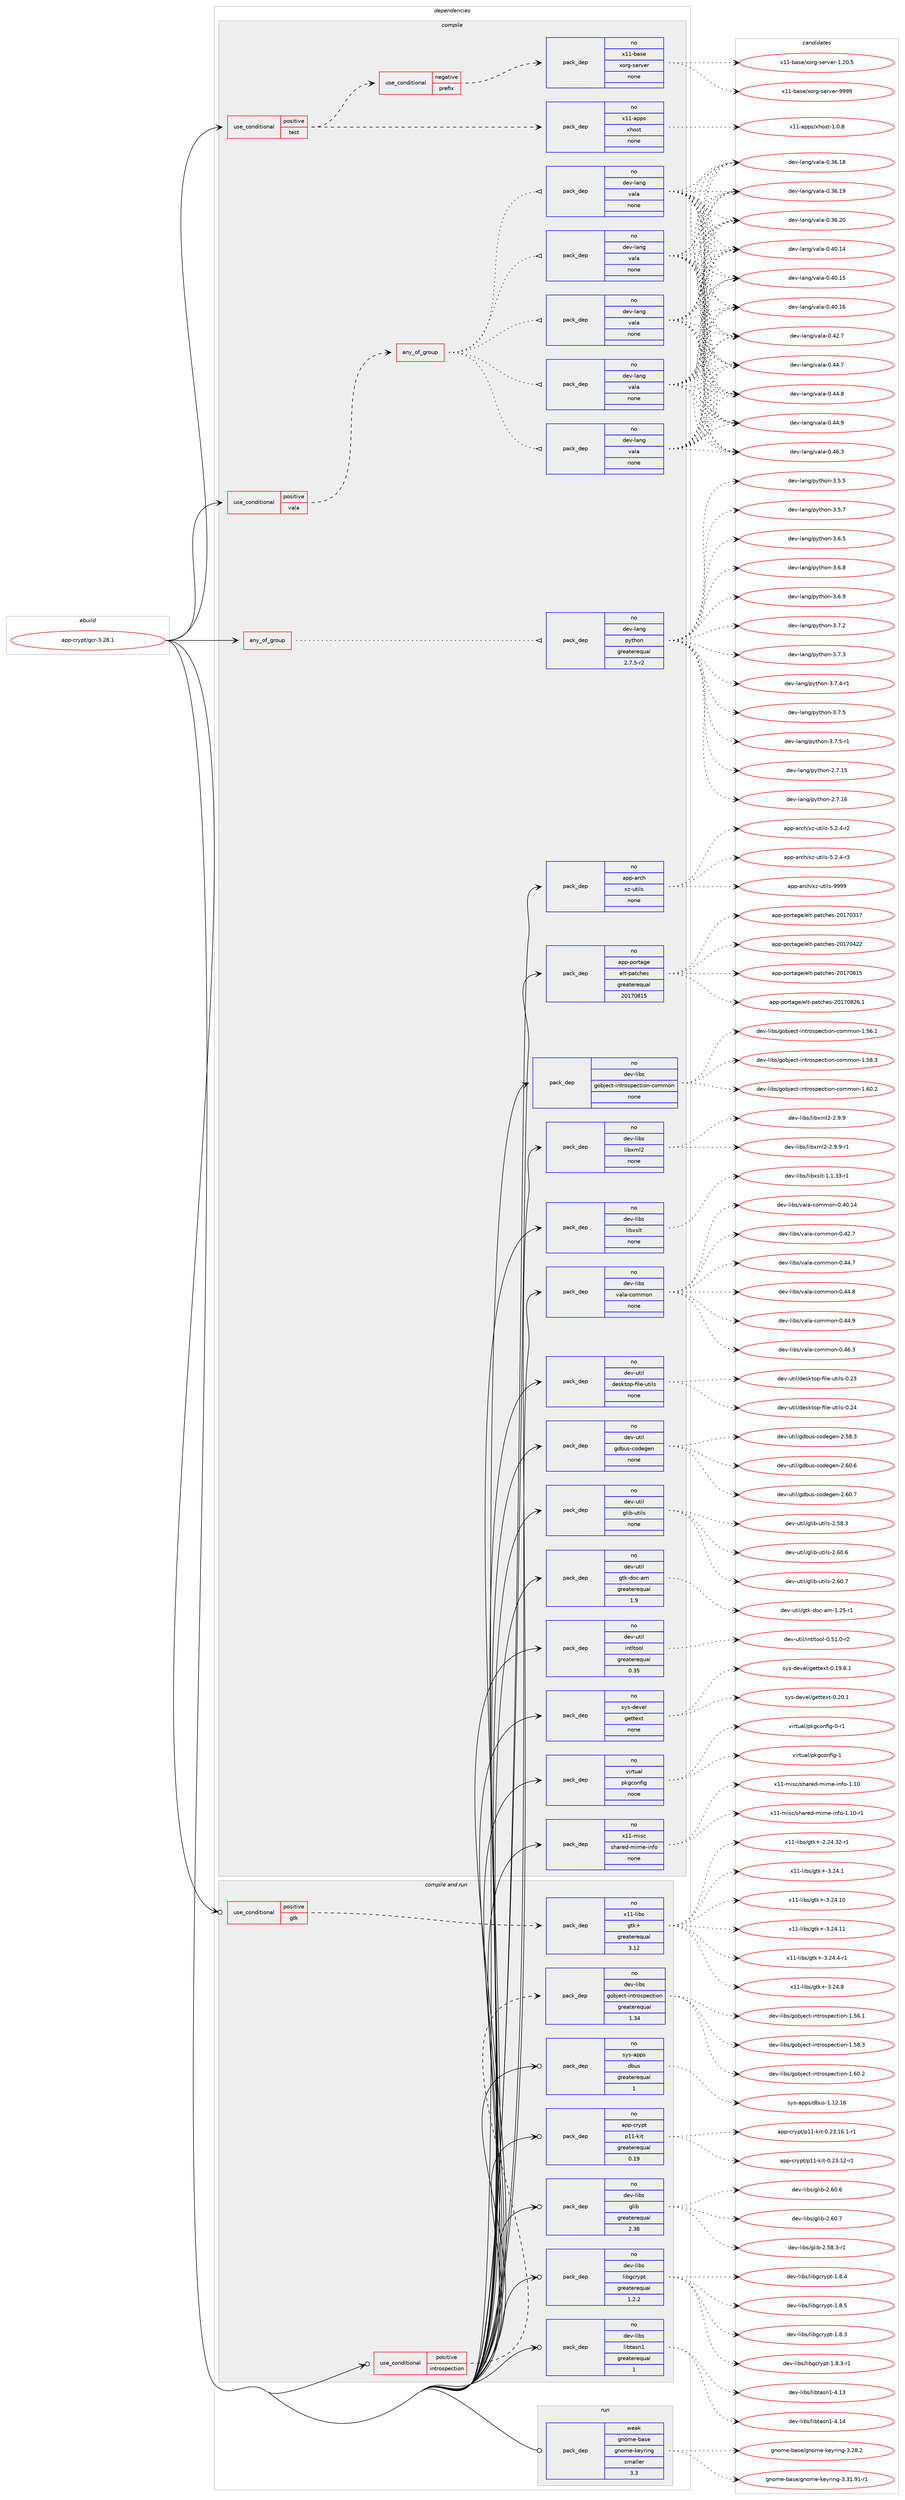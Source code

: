 digraph prolog {

# *************
# Graph options
# *************

newrank=true;
concentrate=true;
compound=true;
graph [rankdir=LR,fontname=Helvetica,fontsize=10,ranksep=1.5];#, ranksep=2.5, nodesep=0.2];
edge  [arrowhead=vee];
node  [fontname=Helvetica,fontsize=10];

# **********
# The ebuild
# **********

subgraph cluster_leftcol {
color=gray;
rank=same;
label=<<i>ebuild</i>>;
id [label="app-crypt/gcr-3.28.1", color=red, width=4, href="../app-crypt/gcr-3.28.1.svg"];
}

# ****************
# The dependencies
# ****************

subgraph cluster_midcol {
color=gray;
label=<<i>dependencies</i>>;
subgraph cluster_compile {
fillcolor="#eeeeee";
style=filled;
label=<<i>compile</i>>;
subgraph any8359 {
dependency476853 [label=<<TABLE BORDER="0" CELLBORDER="1" CELLSPACING="0" CELLPADDING="4"><TR><TD CELLPADDING="10">any_of_group</TD></TR></TABLE>>, shape=none, color=red];subgraph pack354454 {
dependency476854 [label=<<TABLE BORDER="0" CELLBORDER="1" CELLSPACING="0" CELLPADDING="4" WIDTH="220"><TR><TD ROWSPAN="6" CELLPADDING="30">pack_dep</TD></TR><TR><TD WIDTH="110">no</TD></TR><TR><TD>dev-lang</TD></TR><TR><TD>python</TD></TR><TR><TD>greaterequal</TD></TR><TR><TD>2.7.5-r2</TD></TR></TABLE>>, shape=none, color=blue];
}
dependency476853:e -> dependency476854:w [weight=20,style="dotted",arrowhead="oinv"];
}
id:e -> dependency476853:w [weight=20,style="solid",arrowhead="vee"];
subgraph cond113739 {
dependency476855 [label=<<TABLE BORDER="0" CELLBORDER="1" CELLSPACING="0" CELLPADDING="4"><TR><TD ROWSPAN="3" CELLPADDING="10">use_conditional</TD></TR><TR><TD>positive</TD></TR><TR><TD>test</TD></TR></TABLE>>, shape=none, color=red];
subgraph cond113740 {
dependency476856 [label=<<TABLE BORDER="0" CELLBORDER="1" CELLSPACING="0" CELLPADDING="4"><TR><TD ROWSPAN="3" CELLPADDING="10">use_conditional</TD></TR><TR><TD>negative</TD></TR><TR><TD>prefix</TD></TR></TABLE>>, shape=none, color=red];
subgraph pack354455 {
dependency476857 [label=<<TABLE BORDER="0" CELLBORDER="1" CELLSPACING="0" CELLPADDING="4" WIDTH="220"><TR><TD ROWSPAN="6" CELLPADDING="30">pack_dep</TD></TR><TR><TD WIDTH="110">no</TD></TR><TR><TD>x11-base</TD></TR><TR><TD>xorg-server</TD></TR><TR><TD>none</TD></TR><TR><TD></TD></TR></TABLE>>, shape=none, color=blue];
}
dependency476856:e -> dependency476857:w [weight=20,style="dashed",arrowhead="vee"];
}
dependency476855:e -> dependency476856:w [weight=20,style="dashed",arrowhead="vee"];
subgraph pack354456 {
dependency476858 [label=<<TABLE BORDER="0" CELLBORDER="1" CELLSPACING="0" CELLPADDING="4" WIDTH="220"><TR><TD ROWSPAN="6" CELLPADDING="30">pack_dep</TD></TR><TR><TD WIDTH="110">no</TD></TR><TR><TD>x11-apps</TD></TR><TR><TD>xhost</TD></TR><TR><TD>none</TD></TR><TR><TD></TD></TR></TABLE>>, shape=none, color=blue];
}
dependency476855:e -> dependency476858:w [weight=20,style="dashed",arrowhead="vee"];
}
id:e -> dependency476855:w [weight=20,style="solid",arrowhead="vee"];
subgraph cond113741 {
dependency476859 [label=<<TABLE BORDER="0" CELLBORDER="1" CELLSPACING="0" CELLPADDING="4"><TR><TD ROWSPAN="3" CELLPADDING="10">use_conditional</TD></TR><TR><TD>positive</TD></TR><TR><TD>vala</TD></TR></TABLE>>, shape=none, color=red];
subgraph any8360 {
dependency476860 [label=<<TABLE BORDER="0" CELLBORDER="1" CELLSPACING="0" CELLPADDING="4"><TR><TD CELLPADDING="10">any_of_group</TD></TR></TABLE>>, shape=none, color=red];subgraph pack354457 {
dependency476861 [label=<<TABLE BORDER="0" CELLBORDER="1" CELLSPACING="0" CELLPADDING="4" WIDTH="220"><TR><TD ROWSPAN="6" CELLPADDING="30">pack_dep</TD></TR><TR><TD WIDTH="110">no</TD></TR><TR><TD>dev-lang</TD></TR><TR><TD>vala</TD></TR><TR><TD>none</TD></TR><TR><TD></TD></TR></TABLE>>, shape=none, color=blue];
}
dependency476860:e -> dependency476861:w [weight=20,style="dotted",arrowhead="oinv"];
subgraph pack354458 {
dependency476862 [label=<<TABLE BORDER="0" CELLBORDER="1" CELLSPACING="0" CELLPADDING="4" WIDTH="220"><TR><TD ROWSPAN="6" CELLPADDING="30">pack_dep</TD></TR><TR><TD WIDTH="110">no</TD></TR><TR><TD>dev-lang</TD></TR><TR><TD>vala</TD></TR><TR><TD>none</TD></TR><TR><TD></TD></TR></TABLE>>, shape=none, color=blue];
}
dependency476860:e -> dependency476862:w [weight=20,style="dotted",arrowhead="oinv"];
subgraph pack354459 {
dependency476863 [label=<<TABLE BORDER="0" CELLBORDER="1" CELLSPACING="0" CELLPADDING="4" WIDTH="220"><TR><TD ROWSPAN="6" CELLPADDING="30">pack_dep</TD></TR><TR><TD WIDTH="110">no</TD></TR><TR><TD>dev-lang</TD></TR><TR><TD>vala</TD></TR><TR><TD>none</TD></TR><TR><TD></TD></TR></TABLE>>, shape=none, color=blue];
}
dependency476860:e -> dependency476863:w [weight=20,style="dotted",arrowhead="oinv"];
subgraph pack354460 {
dependency476864 [label=<<TABLE BORDER="0" CELLBORDER="1" CELLSPACING="0" CELLPADDING="4" WIDTH="220"><TR><TD ROWSPAN="6" CELLPADDING="30">pack_dep</TD></TR><TR><TD WIDTH="110">no</TD></TR><TR><TD>dev-lang</TD></TR><TR><TD>vala</TD></TR><TR><TD>none</TD></TR><TR><TD></TD></TR></TABLE>>, shape=none, color=blue];
}
dependency476860:e -> dependency476864:w [weight=20,style="dotted",arrowhead="oinv"];
subgraph pack354461 {
dependency476865 [label=<<TABLE BORDER="0" CELLBORDER="1" CELLSPACING="0" CELLPADDING="4" WIDTH="220"><TR><TD ROWSPAN="6" CELLPADDING="30">pack_dep</TD></TR><TR><TD WIDTH="110">no</TD></TR><TR><TD>dev-lang</TD></TR><TR><TD>vala</TD></TR><TR><TD>none</TD></TR><TR><TD></TD></TR></TABLE>>, shape=none, color=blue];
}
dependency476860:e -> dependency476865:w [weight=20,style="dotted",arrowhead="oinv"];
}
dependency476859:e -> dependency476860:w [weight=20,style="dashed",arrowhead="vee"];
}
id:e -> dependency476859:w [weight=20,style="solid",arrowhead="vee"];
subgraph pack354462 {
dependency476866 [label=<<TABLE BORDER="0" CELLBORDER="1" CELLSPACING="0" CELLPADDING="4" WIDTH="220"><TR><TD ROWSPAN="6" CELLPADDING="30">pack_dep</TD></TR><TR><TD WIDTH="110">no</TD></TR><TR><TD>app-arch</TD></TR><TR><TD>xz-utils</TD></TR><TR><TD>none</TD></TR><TR><TD></TD></TR></TABLE>>, shape=none, color=blue];
}
id:e -> dependency476866:w [weight=20,style="solid",arrowhead="vee"];
subgraph pack354463 {
dependency476867 [label=<<TABLE BORDER="0" CELLBORDER="1" CELLSPACING="0" CELLPADDING="4" WIDTH="220"><TR><TD ROWSPAN="6" CELLPADDING="30">pack_dep</TD></TR><TR><TD WIDTH="110">no</TD></TR><TR><TD>app-portage</TD></TR><TR><TD>elt-patches</TD></TR><TR><TD>greaterequal</TD></TR><TR><TD>20170815</TD></TR></TABLE>>, shape=none, color=blue];
}
id:e -> dependency476867:w [weight=20,style="solid",arrowhead="vee"];
subgraph pack354464 {
dependency476868 [label=<<TABLE BORDER="0" CELLBORDER="1" CELLSPACING="0" CELLPADDING="4" WIDTH="220"><TR><TD ROWSPAN="6" CELLPADDING="30">pack_dep</TD></TR><TR><TD WIDTH="110">no</TD></TR><TR><TD>dev-libs</TD></TR><TR><TD>gobject-introspection-common</TD></TR><TR><TD>none</TD></TR><TR><TD></TD></TR></TABLE>>, shape=none, color=blue];
}
id:e -> dependency476868:w [weight=20,style="solid",arrowhead="vee"];
subgraph pack354465 {
dependency476869 [label=<<TABLE BORDER="0" CELLBORDER="1" CELLSPACING="0" CELLPADDING="4" WIDTH="220"><TR><TD ROWSPAN="6" CELLPADDING="30">pack_dep</TD></TR><TR><TD WIDTH="110">no</TD></TR><TR><TD>dev-libs</TD></TR><TR><TD>libxml2</TD></TR><TR><TD>none</TD></TR><TR><TD></TD></TR></TABLE>>, shape=none, color=blue];
}
id:e -> dependency476869:w [weight=20,style="solid",arrowhead="vee"];
subgraph pack354466 {
dependency476870 [label=<<TABLE BORDER="0" CELLBORDER="1" CELLSPACING="0" CELLPADDING="4" WIDTH="220"><TR><TD ROWSPAN="6" CELLPADDING="30">pack_dep</TD></TR><TR><TD WIDTH="110">no</TD></TR><TR><TD>dev-libs</TD></TR><TR><TD>libxslt</TD></TR><TR><TD>none</TD></TR><TR><TD></TD></TR></TABLE>>, shape=none, color=blue];
}
id:e -> dependency476870:w [weight=20,style="solid",arrowhead="vee"];
subgraph pack354467 {
dependency476871 [label=<<TABLE BORDER="0" CELLBORDER="1" CELLSPACING="0" CELLPADDING="4" WIDTH="220"><TR><TD ROWSPAN="6" CELLPADDING="30">pack_dep</TD></TR><TR><TD WIDTH="110">no</TD></TR><TR><TD>dev-libs</TD></TR><TR><TD>vala-common</TD></TR><TR><TD>none</TD></TR><TR><TD></TD></TR></TABLE>>, shape=none, color=blue];
}
id:e -> dependency476871:w [weight=20,style="solid",arrowhead="vee"];
subgraph pack354468 {
dependency476872 [label=<<TABLE BORDER="0" CELLBORDER="1" CELLSPACING="0" CELLPADDING="4" WIDTH="220"><TR><TD ROWSPAN="6" CELLPADDING="30">pack_dep</TD></TR><TR><TD WIDTH="110">no</TD></TR><TR><TD>dev-util</TD></TR><TR><TD>desktop-file-utils</TD></TR><TR><TD>none</TD></TR><TR><TD></TD></TR></TABLE>>, shape=none, color=blue];
}
id:e -> dependency476872:w [weight=20,style="solid",arrowhead="vee"];
subgraph pack354469 {
dependency476873 [label=<<TABLE BORDER="0" CELLBORDER="1" CELLSPACING="0" CELLPADDING="4" WIDTH="220"><TR><TD ROWSPAN="6" CELLPADDING="30">pack_dep</TD></TR><TR><TD WIDTH="110">no</TD></TR><TR><TD>dev-util</TD></TR><TR><TD>gdbus-codegen</TD></TR><TR><TD>none</TD></TR><TR><TD></TD></TR></TABLE>>, shape=none, color=blue];
}
id:e -> dependency476873:w [weight=20,style="solid",arrowhead="vee"];
subgraph pack354470 {
dependency476874 [label=<<TABLE BORDER="0" CELLBORDER="1" CELLSPACING="0" CELLPADDING="4" WIDTH="220"><TR><TD ROWSPAN="6" CELLPADDING="30">pack_dep</TD></TR><TR><TD WIDTH="110">no</TD></TR><TR><TD>dev-util</TD></TR><TR><TD>glib-utils</TD></TR><TR><TD>none</TD></TR><TR><TD></TD></TR></TABLE>>, shape=none, color=blue];
}
id:e -> dependency476874:w [weight=20,style="solid",arrowhead="vee"];
subgraph pack354471 {
dependency476875 [label=<<TABLE BORDER="0" CELLBORDER="1" CELLSPACING="0" CELLPADDING="4" WIDTH="220"><TR><TD ROWSPAN="6" CELLPADDING="30">pack_dep</TD></TR><TR><TD WIDTH="110">no</TD></TR><TR><TD>dev-util</TD></TR><TR><TD>gtk-doc-am</TD></TR><TR><TD>greaterequal</TD></TR><TR><TD>1.9</TD></TR></TABLE>>, shape=none, color=blue];
}
id:e -> dependency476875:w [weight=20,style="solid",arrowhead="vee"];
subgraph pack354472 {
dependency476876 [label=<<TABLE BORDER="0" CELLBORDER="1" CELLSPACING="0" CELLPADDING="4" WIDTH="220"><TR><TD ROWSPAN="6" CELLPADDING="30">pack_dep</TD></TR><TR><TD WIDTH="110">no</TD></TR><TR><TD>dev-util</TD></TR><TR><TD>intltool</TD></TR><TR><TD>greaterequal</TD></TR><TR><TD>0.35</TD></TR></TABLE>>, shape=none, color=blue];
}
id:e -> dependency476876:w [weight=20,style="solid",arrowhead="vee"];
subgraph pack354473 {
dependency476877 [label=<<TABLE BORDER="0" CELLBORDER="1" CELLSPACING="0" CELLPADDING="4" WIDTH="220"><TR><TD ROWSPAN="6" CELLPADDING="30">pack_dep</TD></TR><TR><TD WIDTH="110">no</TD></TR><TR><TD>sys-devel</TD></TR><TR><TD>gettext</TD></TR><TR><TD>none</TD></TR><TR><TD></TD></TR></TABLE>>, shape=none, color=blue];
}
id:e -> dependency476877:w [weight=20,style="solid",arrowhead="vee"];
subgraph pack354474 {
dependency476878 [label=<<TABLE BORDER="0" CELLBORDER="1" CELLSPACING="0" CELLPADDING="4" WIDTH="220"><TR><TD ROWSPAN="6" CELLPADDING="30">pack_dep</TD></TR><TR><TD WIDTH="110">no</TD></TR><TR><TD>virtual</TD></TR><TR><TD>pkgconfig</TD></TR><TR><TD>none</TD></TR><TR><TD></TD></TR></TABLE>>, shape=none, color=blue];
}
id:e -> dependency476878:w [weight=20,style="solid",arrowhead="vee"];
subgraph pack354475 {
dependency476879 [label=<<TABLE BORDER="0" CELLBORDER="1" CELLSPACING="0" CELLPADDING="4" WIDTH="220"><TR><TD ROWSPAN="6" CELLPADDING="30">pack_dep</TD></TR><TR><TD WIDTH="110">no</TD></TR><TR><TD>x11-misc</TD></TR><TR><TD>shared-mime-info</TD></TR><TR><TD>none</TD></TR><TR><TD></TD></TR></TABLE>>, shape=none, color=blue];
}
id:e -> dependency476879:w [weight=20,style="solid",arrowhead="vee"];
}
subgraph cluster_compileandrun {
fillcolor="#eeeeee";
style=filled;
label=<<i>compile and run</i>>;
subgraph cond113742 {
dependency476880 [label=<<TABLE BORDER="0" CELLBORDER="1" CELLSPACING="0" CELLPADDING="4"><TR><TD ROWSPAN="3" CELLPADDING="10">use_conditional</TD></TR><TR><TD>positive</TD></TR><TR><TD>gtk</TD></TR></TABLE>>, shape=none, color=red];
subgraph pack354476 {
dependency476881 [label=<<TABLE BORDER="0" CELLBORDER="1" CELLSPACING="0" CELLPADDING="4" WIDTH="220"><TR><TD ROWSPAN="6" CELLPADDING="30">pack_dep</TD></TR><TR><TD WIDTH="110">no</TD></TR><TR><TD>x11-libs</TD></TR><TR><TD>gtk+</TD></TR><TR><TD>greaterequal</TD></TR><TR><TD>3.12</TD></TR></TABLE>>, shape=none, color=blue];
}
dependency476880:e -> dependency476881:w [weight=20,style="dashed",arrowhead="vee"];
}
id:e -> dependency476880:w [weight=20,style="solid",arrowhead="odotvee"];
subgraph cond113743 {
dependency476882 [label=<<TABLE BORDER="0" CELLBORDER="1" CELLSPACING="0" CELLPADDING="4"><TR><TD ROWSPAN="3" CELLPADDING="10">use_conditional</TD></TR><TR><TD>positive</TD></TR><TR><TD>introspection</TD></TR></TABLE>>, shape=none, color=red];
subgraph pack354477 {
dependency476883 [label=<<TABLE BORDER="0" CELLBORDER="1" CELLSPACING="0" CELLPADDING="4" WIDTH="220"><TR><TD ROWSPAN="6" CELLPADDING="30">pack_dep</TD></TR><TR><TD WIDTH="110">no</TD></TR><TR><TD>dev-libs</TD></TR><TR><TD>gobject-introspection</TD></TR><TR><TD>greaterequal</TD></TR><TR><TD>1.34</TD></TR></TABLE>>, shape=none, color=blue];
}
dependency476882:e -> dependency476883:w [weight=20,style="dashed",arrowhead="vee"];
}
id:e -> dependency476882:w [weight=20,style="solid",arrowhead="odotvee"];
subgraph pack354478 {
dependency476884 [label=<<TABLE BORDER="0" CELLBORDER="1" CELLSPACING="0" CELLPADDING="4" WIDTH="220"><TR><TD ROWSPAN="6" CELLPADDING="30">pack_dep</TD></TR><TR><TD WIDTH="110">no</TD></TR><TR><TD>app-crypt</TD></TR><TR><TD>p11-kit</TD></TR><TR><TD>greaterequal</TD></TR><TR><TD>0.19</TD></TR></TABLE>>, shape=none, color=blue];
}
id:e -> dependency476884:w [weight=20,style="solid",arrowhead="odotvee"];
subgraph pack354479 {
dependency476885 [label=<<TABLE BORDER="0" CELLBORDER="1" CELLSPACING="0" CELLPADDING="4" WIDTH="220"><TR><TD ROWSPAN="6" CELLPADDING="30">pack_dep</TD></TR><TR><TD WIDTH="110">no</TD></TR><TR><TD>dev-libs</TD></TR><TR><TD>glib</TD></TR><TR><TD>greaterequal</TD></TR><TR><TD>2.38</TD></TR></TABLE>>, shape=none, color=blue];
}
id:e -> dependency476885:w [weight=20,style="solid",arrowhead="odotvee"];
subgraph pack354480 {
dependency476886 [label=<<TABLE BORDER="0" CELLBORDER="1" CELLSPACING="0" CELLPADDING="4" WIDTH="220"><TR><TD ROWSPAN="6" CELLPADDING="30">pack_dep</TD></TR><TR><TD WIDTH="110">no</TD></TR><TR><TD>dev-libs</TD></TR><TR><TD>libgcrypt</TD></TR><TR><TD>greaterequal</TD></TR><TR><TD>1.2.2</TD></TR></TABLE>>, shape=none, color=blue];
}
id:e -> dependency476886:w [weight=20,style="solid",arrowhead="odotvee"];
subgraph pack354481 {
dependency476887 [label=<<TABLE BORDER="0" CELLBORDER="1" CELLSPACING="0" CELLPADDING="4" WIDTH="220"><TR><TD ROWSPAN="6" CELLPADDING="30">pack_dep</TD></TR><TR><TD WIDTH="110">no</TD></TR><TR><TD>dev-libs</TD></TR><TR><TD>libtasn1</TD></TR><TR><TD>greaterequal</TD></TR><TR><TD>1</TD></TR></TABLE>>, shape=none, color=blue];
}
id:e -> dependency476887:w [weight=20,style="solid",arrowhead="odotvee"];
subgraph pack354482 {
dependency476888 [label=<<TABLE BORDER="0" CELLBORDER="1" CELLSPACING="0" CELLPADDING="4" WIDTH="220"><TR><TD ROWSPAN="6" CELLPADDING="30">pack_dep</TD></TR><TR><TD WIDTH="110">no</TD></TR><TR><TD>sys-apps</TD></TR><TR><TD>dbus</TD></TR><TR><TD>greaterequal</TD></TR><TR><TD>1</TD></TR></TABLE>>, shape=none, color=blue];
}
id:e -> dependency476888:w [weight=20,style="solid",arrowhead="odotvee"];
}
subgraph cluster_run {
fillcolor="#eeeeee";
style=filled;
label=<<i>run</i>>;
subgraph pack354483 {
dependency476889 [label=<<TABLE BORDER="0" CELLBORDER="1" CELLSPACING="0" CELLPADDING="4" WIDTH="220"><TR><TD ROWSPAN="6" CELLPADDING="30">pack_dep</TD></TR><TR><TD WIDTH="110">weak</TD></TR><TR><TD>gnome-base</TD></TR><TR><TD>gnome-keyring</TD></TR><TR><TD>smaller</TD></TR><TR><TD>3.3</TD></TR></TABLE>>, shape=none, color=blue];
}
id:e -> dependency476889:w [weight=20,style="solid",arrowhead="odot"];
}
}

# **************
# The candidates
# **************

subgraph cluster_choices {
rank=same;
color=gray;
label=<<i>candidates</i>>;

subgraph choice354454 {
color=black;
nodesep=1;
choice10010111845108971101034711212111610411111045504655464953 [label="dev-lang/python-2.7.15", color=red, width=4,href="../dev-lang/python-2.7.15.svg"];
choice10010111845108971101034711212111610411111045504655464954 [label="dev-lang/python-2.7.16", color=red, width=4,href="../dev-lang/python-2.7.16.svg"];
choice100101118451089711010347112121116104111110455146534653 [label="dev-lang/python-3.5.5", color=red, width=4,href="../dev-lang/python-3.5.5.svg"];
choice100101118451089711010347112121116104111110455146534655 [label="dev-lang/python-3.5.7", color=red, width=4,href="../dev-lang/python-3.5.7.svg"];
choice100101118451089711010347112121116104111110455146544653 [label="dev-lang/python-3.6.5", color=red, width=4,href="../dev-lang/python-3.6.5.svg"];
choice100101118451089711010347112121116104111110455146544656 [label="dev-lang/python-3.6.8", color=red, width=4,href="../dev-lang/python-3.6.8.svg"];
choice100101118451089711010347112121116104111110455146544657 [label="dev-lang/python-3.6.9", color=red, width=4,href="../dev-lang/python-3.6.9.svg"];
choice100101118451089711010347112121116104111110455146554650 [label="dev-lang/python-3.7.2", color=red, width=4,href="../dev-lang/python-3.7.2.svg"];
choice100101118451089711010347112121116104111110455146554651 [label="dev-lang/python-3.7.3", color=red, width=4,href="../dev-lang/python-3.7.3.svg"];
choice1001011184510897110103471121211161041111104551465546524511449 [label="dev-lang/python-3.7.4-r1", color=red, width=4,href="../dev-lang/python-3.7.4-r1.svg"];
choice100101118451089711010347112121116104111110455146554653 [label="dev-lang/python-3.7.5", color=red, width=4,href="../dev-lang/python-3.7.5.svg"];
choice1001011184510897110103471121211161041111104551465546534511449 [label="dev-lang/python-3.7.5-r1", color=red, width=4,href="../dev-lang/python-3.7.5-r1.svg"];
dependency476854:e -> choice10010111845108971101034711212111610411111045504655464953:w [style=dotted,weight="100"];
dependency476854:e -> choice10010111845108971101034711212111610411111045504655464954:w [style=dotted,weight="100"];
dependency476854:e -> choice100101118451089711010347112121116104111110455146534653:w [style=dotted,weight="100"];
dependency476854:e -> choice100101118451089711010347112121116104111110455146534655:w [style=dotted,weight="100"];
dependency476854:e -> choice100101118451089711010347112121116104111110455146544653:w [style=dotted,weight="100"];
dependency476854:e -> choice100101118451089711010347112121116104111110455146544656:w [style=dotted,weight="100"];
dependency476854:e -> choice100101118451089711010347112121116104111110455146544657:w [style=dotted,weight="100"];
dependency476854:e -> choice100101118451089711010347112121116104111110455146554650:w [style=dotted,weight="100"];
dependency476854:e -> choice100101118451089711010347112121116104111110455146554651:w [style=dotted,weight="100"];
dependency476854:e -> choice1001011184510897110103471121211161041111104551465546524511449:w [style=dotted,weight="100"];
dependency476854:e -> choice100101118451089711010347112121116104111110455146554653:w [style=dotted,weight="100"];
dependency476854:e -> choice1001011184510897110103471121211161041111104551465546534511449:w [style=dotted,weight="100"];
}
subgraph choice354455 {
color=black;
nodesep=1;
choice1204949459897115101471201111141034511510111411810111445494650484653 [label="x11-base/xorg-server-1.20.5", color=red, width=4,href="../x11-base/xorg-server-1.20.5.svg"];
choice120494945989711510147120111114103451151011141181011144557575757 [label="x11-base/xorg-server-9999", color=red, width=4,href="../x11-base/xorg-server-9999.svg"];
dependency476857:e -> choice1204949459897115101471201111141034511510111411810111445494650484653:w [style=dotted,weight="100"];
dependency476857:e -> choice120494945989711510147120111114103451151011141181011144557575757:w [style=dotted,weight="100"];
}
subgraph choice354456 {
color=black;
nodesep=1;
choice1204949459711211211547120104111115116454946484656 [label="x11-apps/xhost-1.0.8", color=red, width=4,href="../x11-apps/xhost-1.0.8.svg"];
dependency476858:e -> choice1204949459711211211547120104111115116454946484656:w [style=dotted,weight="100"];
}
subgraph choice354457 {
color=black;
nodesep=1;
choice10010111845108971101034711897108974548465154464956 [label="dev-lang/vala-0.36.18", color=red, width=4,href="../dev-lang/vala-0.36.18.svg"];
choice10010111845108971101034711897108974548465154464957 [label="dev-lang/vala-0.36.19", color=red, width=4,href="../dev-lang/vala-0.36.19.svg"];
choice10010111845108971101034711897108974548465154465048 [label="dev-lang/vala-0.36.20", color=red, width=4,href="../dev-lang/vala-0.36.20.svg"];
choice10010111845108971101034711897108974548465248464952 [label="dev-lang/vala-0.40.14", color=red, width=4,href="../dev-lang/vala-0.40.14.svg"];
choice10010111845108971101034711897108974548465248464953 [label="dev-lang/vala-0.40.15", color=red, width=4,href="../dev-lang/vala-0.40.15.svg"];
choice10010111845108971101034711897108974548465248464954 [label="dev-lang/vala-0.40.16", color=red, width=4,href="../dev-lang/vala-0.40.16.svg"];
choice100101118451089711010347118971089745484652504655 [label="dev-lang/vala-0.42.7", color=red, width=4,href="../dev-lang/vala-0.42.7.svg"];
choice100101118451089711010347118971089745484652524655 [label="dev-lang/vala-0.44.7", color=red, width=4,href="../dev-lang/vala-0.44.7.svg"];
choice100101118451089711010347118971089745484652524656 [label="dev-lang/vala-0.44.8", color=red, width=4,href="../dev-lang/vala-0.44.8.svg"];
choice100101118451089711010347118971089745484652524657 [label="dev-lang/vala-0.44.9", color=red, width=4,href="../dev-lang/vala-0.44.9.svg"];
choice100101118451089711010347118971089745484652544651 [label="dev-lang/vala-0.46.3", color=red, width=4,href="../dev-lang/vala-0.46.3.svg"];
dependency476861:e -> choice10010111845108971101034711897108974548465154464956:w [style=dotted,weight="100"];
dependency476861:e -> choice10010111845108971101034711897108974548465154464957:w [style=dotted,weight="100"];
dependency476861:e -> choice10010111845108971101034711897108974548465154465048:w [style=dotted,weight="100"];
dependency476861:e -> choice10010111845108971101034711897108974548465248464952:w [style=dotted,weight="100"];
dependency476861:e -> choice10010111845108971101034711897108974548465248464953:w [style=dotted,weight="100"];
dependency476861:e -> choice10010111845108971101034711897108974548465248464954:w [style=dotted,weight="100"];
dependency476861:e -> choice100101118451089711010347118971089745484652504655:w [style=dotted,weight="100"];
dependency476861:e -> choice100101118451089711010347118971089745484652524655:w [style=dotted,weight="100"];
dependency476861:e -> choice100101118451089711010347118971089745484652524656:w [style=dotted,weight="100"];
dependency476861:e -> choice100101118451089711010347118971089745484652524657:w [style=dotted,weight="100"];
dependency476861:e -> choice100101118451089711010347118971089745484652544651:w [style=dotted,weight="100"];
}
subgraph choice354458 {
color=black;
nodesep=1;
choice10010111845108971101034711897108974548465154464956 [label="dev-lang/vala-0.36.18", color=red, width=4,href="../dev-lang/vala-0.36.18.svg"];
choice10010111845108971101034711897108974548465154464957 [label="dev-lang/vala-0.36.19", color=red, width=4,href="../dev-lang/vala-0.36.19.svg"];
choice10010111845108971101034711897108974548465154465048 [label="dev-lang/vala-0.36.20", color=red, width=4,href="../dev-lang/vala-0.36.20.svg"];
choice10010111845108971101034711897108974548465248464952 [label="dev-lang/vala-0.40.14", color=red, width=4,href="../dev-lang/vala-0.40.14.svg"];
choice10010111845108971101034711897108974548465248464953 [label="dev-lang/vala-0.40.15", color=red, width=4,href="../dev-lang/vala-0.40.15.svg"];
choice10010111845108971101034711897108974548465248464954 [label="dev-lang/vala-0.40.16", color=red, width=4,href="../dev-lang/vala-0.40.16.svg"];
choice100101118451089711010347118971089745484652504655 [label="dev-lang/vala-0.42.7", color=red, width=4,href="../dev-lang/vala-0.42.7.svg"];
choice100101118451089711010347118971089745484652524655 [label="dev-lang/vala-0.44.7", color=red, width=4,href="../dev-lang/vala-0.44.7.svg"];
choice100101118451089711010347118971089745484652524656 [label="dev-lang/vala-0.44.8", color=red, width=4,href="../dev-lang/vala-0.44.8.svg"];
choice100101118451089711010347118971089745484652524657 [label="dev-lang/vala-0.44.9", color=red, width=4,href="../dev-lang/vala-0.44.9.svg"];
choice100101118451089711010347118971089745484652544651 [label="dev-lang/vala-0.46.3", color=red, width=4,href="../dev-lang/vala-0.46.3.svg"];
dependency476862:e -> choice10010111845108971101034711897108974548465154464956:w [style=dotted,weight="100"];
dependency476862:e -> choice10010111845108971101034711897108974548465154464957:w [style=dotted,weight="100"];
dependency476862:e -> choice10010111845108971101034711897108974548465154465048:w [style=dotted,weight="100"];
dependency476862:e -> choice10010111845108971101034711897108974548465248464952:w [style=dotted,weight="100"];
dependency476862:e -> choice10010111845108971101034711897108974548465248464953:w [style=dotted,weight="100"];
dependency476862:e -> choice10010111845108971101034711897108974548465248464954:w [style=dotted,weight="100"];
dependency476862:e -> choice100101118451089711010347118971089745484652504655:w [style=dotted,weight="100"];
dependency476862:e -> choice100101118451089711010347118971089745484652524655:w [style=dotted,weight="100"];
dependency476862:e -> choice100101118451089711010347118971089745484652524656:w [style=dotted,weight="100"];
dependency476862:e -> choice100101118451089711010347118971089745484652524657:w [style=dotted,weight="100"];
dependency476862:e -> choice100101118451089711010347118971089745484652544651:w [style=dotted,weight="100"];
}
subgraph choice354459 {
color=black;
nodesep=1;
choice10010111845108971101034711897108974548465154464956 [label="dev-lang/vala-0.36.18", color=red, width=4,href="../dev-lang/vala-0.36.18.svg"];
choice10010111845108971101034711897108974548465154464957 [label="dev-lang/vala-0.36.19", color=red, width=4,href="../dev-lang/vala-0.36.19.svg"];
choice10010111845108971101034711897108974548465154465048 [label="dev-lang/vala-0.36.20", color=red, width=4,href="../dev-lang/vala-0.36.20.svg"];
choice10010111845108971101034711897108974548465248464952 [label="dev-lang/vala-0.40.14", color=red, width=4,href="../dev-lang/vala-0.40.14.svg"];
choice10010111845108971101034711897108974548465248464953 [label="dev-lang/vala-0.40.15", color=red, width=4,href="../dev-lang/vala-0.40.15.svg"];
choice10010111845108971101034711897108974548465248464954 [label="dev-lang/vala-0.40.16", color=red, width=4,href="../dev-lang/vala-0.40.16.svg"];
choice100101118451089711010347118971089745484652504655 [label="dev-lang/vala-0.42.7", color=red, width=4,href="../dev-lang/vala-0.42.7.svg"];
choice100101118451089711010347118971089745484652524655 [label="dev-lang/vala-0.44.7", color=red, width=4,href="../dev-lang/vala-0.44.7.svg"];
choice100101118451089711010347118971089745484652524656 [label="dev-lang/vala-0.44.8", color=red, width=4,href="../dev-lang/vala-0.44.8.svg"];
choice100101118451089711010347118971089745484652524657 [label="dev-lang/vala-0.44.9", color=red, width=4,href="../dev-lang/vala-0.44.9.svg"];
choice100101118451089711010347118971089745484652544651 [label="dev-lang/vala-0.46.3", color=red, width=4,href="../dev-lang/vala-0.46.3.svg"];
dependency476863:e -> choice10010111845108971101034711897108974548465154464956:w [style=dotted,weight="100"];
dependency476863:e -> choice10010111845108971101034711897108974548465154464957:w [style=dotted,weight="100"];
dependency476863:e -> choice10010111845108971101034711897108974548465154465048:w [style=dotted,weight="100"];
dependency476863:e -> choice10010111845108971101034711897108974548465248464952:w [style=dotted,weight="100"];
dependency476863:e -> choice10010111845108971101034711897108974548465248464953:w [style=dotted,weight="100"];
dependency476863:e -> choice10010111845108971101034711897108974548465248464954:w [style=dotted,weight="100"];
dependency476863:e -> choice100101118451089711010347118971089745484652504655:w [style=dotted,weight="100"];
dependency476863:e -> choice100101118451089711010347118971089745484652524655:w [style=dotted,weight="100"];
dependency476863:e -> choice100101118451089711010347118971089745484652524656:w [style=dotted,weight="100"];
dependency476863:e -> choice100101118451089711010347118971089745484652524657:w [style=dotted,weight="100"];
dependency476863:e -> choice100101118451089711010347118971089745484652544651:w [style=dotted,weight="100"];
}
subgraph choice354460 {
color=black;
nodesep=1;
choice10010111845108971101034711897108974548465154464956 [label="dev-lang/vala-0.36.18", color=red, width=4,href="../dev-lang/vala-0.36.18.svg"];
choice10010111845108971101034711897108974548465154464957 [label="dev-lang/vala-0.36.19", color=red, width=4,href="../dev-lang/vala-0.36.19.svg"];
choice10010111845108971101034711897108974548465154465048 [label="dev-lang/vala-0.36.20", color=red, width=4,href="../dev-lang/vala-0.36.20.svg"];
choice10010111845108971101034711897108974548465248464952 [label="dev-lang/vala-0.40.14", color=red, width=4,href="../dev-lang/vala-0.40.14.svg"];
choice10010111845108971101034711897108974548465248464953 [label="dev-lang/vala-0.40.15", color=red, width=4,href="../dev-lang/vala-0.40.15.svg"];
choice10010111845108971101034711897108974548465248464954 [label="dev-lang/vala-0.40.16", color=red, width=4,href="../dev-lang/vala-0.40.16.svg"];
choice100101118451089711010347118971089745484652504655 [label="dev-lang/vala-0.42.7", color=red, width=4,href="../dev-lang/vala-0.42.7.svg"];
choice100101118451089711010347118971089745484652524655 [label="dev-lang/vala-0.44.7", color=red, width=4,href="../dev-lang/vala-0.44.7.svg"];
choice100101118451089711010347118971089745484652524656 [label="dev-lang/vala-0.44.8", color=red, width=4,href="../dev-lang/vala-0.44.8.svg"];
choice100101118451089711010347118971089745484652524657 [label="dev-lang/vala-0.44.9", color=red, width=4,href="../dev-lang/vala-0.44.9.svg"];
choice100101118451089711010347118971089745484652544651 [label="dev-lang/vala-0.46.3", color=red, width=4,href="../dev-lang/vala-0.46.3.svg"];
dependency476864:e -> choice10010111845108971101034711897108974548465154464956:w [style=dotted,weight="100"];
dependency476864:e -> choice10010111845108971101034711897108974548465154464957:w [style=dotted,weight="100"];
dependency476864:e -> choice10010111845108971101034711897108974548465154465048:w [style=dotted,weight="100"];
dependency476864:e -> choice10010111845108971101034711897108974548465248464952:w [style=dotted,weight="100"];
dependency476864:e -> choice10010111845108971101034711897108974548465248464953:w [style=dotted,weight="100"];
dependency476864:e -> choice10010111845108971101034711897108974548465248464954:w [style=dotted,weight="100"];
dependency476864:e -> choice100101118451089711010347118971089745484652504655:w [style=dotted,weight="100"];
dependency476864:e -> choice100101118451089711010347118971089745484652524655:w [style=dotted,weight="100"];
dependency476864:e -> choice100101118451089711010347118971089745484652524656:w [style=dotted,weight="100"];
dependency476864:e -> choice100101118451089711010347118971089745484652524657:w [style=dotted,weight="100"];
dependency476864:e -> choice100101118451089711010347118971089745484652544651:w [style=dotted,weight="100"];
}
subgraph choice354461 {
color=black;
nodesep=1;
choice10010111845108971101034711897108974548465154464956 [label="dev-lang/vala-0.36.18", color=red, width=4,href="../dev-lang/vala-0.36.18.svg"];
choice10010111845108971101034711897108974548465154464957 [label="dev-lang/vala-0.36.19", color=red, width=4,href="../dev-lang/vala-0.36.19.svg"];
choice10010111845108971101034711897108974548465154465048 [label="dev-lang/vala-0.36.20", color=red, width=4,href="../dev-lang/vala-0.36.20.svg"];
choice10010111845108971101034711897108974548465248464952 [label="dev-lang/vala-0.40.14", color=red, width=4,href="../dev-lang/vala-0.40.14.svg"];
choice10010111845108971101034711897108974548465248464953 [label="dev-lang/vala-0.40.15", color=red, width=4,href="../dev-lang/vala-0.40.15.svg"];
choice10010111845108971101034711897108974548465248464954 [label="dev-lang/vala-0.40.16", color=red, width=4,href="../dev-lang/vala-0.40.16.svg"];
choice100101118451089711010347118971089745484652504655 [label="dev-lang/vala-0.42.7", color=red, width=4,href="../dev-lang/vala-0.42.7.svg"];
choice100101118451089711010347118971089745484652524655 [label="dev-lang/vala-0.44.7", color=red, width=4,href="../dev-lang/vala-0.44.7.svg"];
choice100101118451089711010347118971089745484652524656 [label="dev-lang/vala-0.44.8", color=red, width=4,href="../dev-lang/vala-0.44.8.svg"];
choice100101118451089711010347118971089745484652524657 [label="dev-lang/vala-0.44.9", color=red, width=4,href="../dev-lang/vala-0.44.9.svg"];
choice100101118451089711010347118971089745484652544651 [label="dev-lang/vala-0.46.3", color=red, width=4,href="../dev-lang/vala-0.46.3.svg"];
dependency476865:e -> choice10010111845108971101034711897108974548465154464956:w [style=dotted,weight="100"];
dependency476865:e -> choice10010111845108971101034711897108974548465154464957:w [style=dotted,weight="100"];
dependency476865:e -> choice10010111845108971101034711897108974548465154465048:w [style=dotted,weight="100"];
dependency476865:e -> choice10010111845108971101034711897108974548465248464952:w [style=dotted,weight="100"];
dependency476865:e -> choice10010111845108971101034711897108974548465248464953:w [style=dotted,weight="100"];
dependency476865:e -> choice10010111845108971101034711897108974548465248464954:w [style=dotted,weight="100"];
dependency476865:e -> choice100101118451089711010347118971089745484652504655:w [style=dotted,weight="100"];
dependency476865:e -> choice100101118451089711010347118971089745484652524655:w [style=dotted,weight="100"];
dependency476865:e -> choice100101118451089711010347118971089745484652524656:w [style=dotted,weight="100"];
dependency476865:e -> choice100101118451089711010347118971089745484652524657:w [style=dotted,weight="100"];
dependency476865:e -> choice100101118451089711010347118971089745484652544651:w [style=dotted,weight="100"];
}
subgraph choice354462 {
color=black;
nodesep=1;
choice9711211245971149910447120122451171161051081154553465046524511450 [label="app-arch/xz-utils-5.2.4-r2", color=red, width=4,href="../app-arch/xz-utils-5.2.4-r2.svg"];
choice9711211245971149910447120122451171161051081154553465046524511451 [label="app-arch/xz-utils-5.2.4-r3", color=red, width=4,href="../app-arch/xz-utils-5.2.4-r3.svg"];
choice9711211245971149910447120122451171161051081154557575757 [label="app-arch/xz-utils-9999", color=red, width=4,href="../app-arch/xz-utils-9999.svg"];
dependency476866:e -> choice9711211245971149910447120122451171161051081154553465046524511450:w [style=dotted,weight="100"];
dependency476866:e -> choice9711211245971149910447120122451171161051081154553465046524511451:w [style=dotted,weight="100"];
dependency476866:e -> choice9711211245971149910447120122451171161051081154557575757:w [style=dotted,weight="100"];
}
subgraph choice354463 {
color=black;
nodesep=1;
choice97112112451121111141169710310147101108116451129711699104101115455048495548514955 [label="app-portage/elt-patches-20170317", color=red, width=4,href="../app-portage/elt-patches-20170317.svg"];
choice97112112451121111141169710310147101108116451129711699104101115455048495548525050 [label="app-portage/elt-patches-20170422", color=red, width=4,href="../app-portage/elt-patches-20170422.svg"];
choice97112112451121111141169710310147101108116451129711699104101115455048495548564953 [label="app-portage/elt-patches-20170815", color=red, width=4,href="../app-portage/elt-patches-20170815.svg"];
choice971121124511211111411697103101471011081164511297116991041011154550484955485650544649 [label="app-portage/elt-patches-20170826.1", color=red, width=4,href="../app-portage/elt-patches-20170826.1.svg"];
dependency476867:e -> choice97112112451121111141169710310147101108116451129711699104101115455048495548514955:w [style=dotted,weight="100"];
dependency476867:e -> choice97112112451121111141169710310147101108116451129711699104101115455048495548525050:w [style=dotted,weight="100"];
dependency476867:e -> choice97112112451121111141169710310147101108116451129711699104101115455048495548564953:w [style=dotted,weight="100"];
dependency476867:e -> choice971121124511211111411697103101471011081164511297116991041011154550484955485650544649:w [style=dotted,weight="100"];
}
subgraph choice354464 {
color=black;
nodesep=1;
choice10010111845108105981154710311198106101991164510511011611411111511210199116105111110459911110910911111045494653544649 [label="dev-libs/gobject-introspection-common-1.56.1", color=red, width=4,href="../dev-libs/gobject-introspection-common-1.56.1.svg"];
choice10010111845108105981154710311198106101991164510511011611411111511210199116105111110459911110910911111045494653564651 [label="dev-libs/gobject-introspection-common-1.58.3", color=red, width=4,href="../dev-libs/gobject-introspection-common-1.58.3.svg"];
choice10010111845108105981154710311198106101991164510511011611411111511210199116105111110459911110910911111045494654484650 [label="dev-libs/gobject-introspection-common-1.60.2", color=red, width=4,href="../dev-libs/gobject-introspection-common-1.60.2.svg"];
dependency476868:e -> choice10010111845108105981154710311198106101991164510511011611411111511210199116105111110459911110910911111045494653544649:w [style=dotted,weight="100"];
dependency476868:e -> choice10010111845108105981154710311198106101991164510511011611411111511210199116105111110459911110910911111045494653564651:w [style=dotted,weight="100"];
dependency476868:e -> choice10010111845108105981154710311198106101991164510511011611411111511210199116105111110459911110910911111045494654484650:w [style=dotted,weight="100"];
}
subgraph choice354465 {
color=black;
nodesep=1;
choice1001011184510810598115471081059812010910850455046574657 [label="dev-libs/libxml2-2.9.9", color=red, width=4,href="../dev-libs/libxml2-2.9.9.svg"];
choice10010111845108105981154710810598120109108504550465746574511449 [label="dev-libs/libxml2-2.9.9-r1", color=red, width=4,href="../dev-libs/libxml2-2.9.9-r1.svg"];
dependency476869:e -> choice1001011184510810598115471081059812010910850455046574657:w [style=dotted,weight="100"];
dependency476869:e -> choice10010111845108105981154710810598120109108504550465746574511449:w [style=dotted,weight="100"];
}
subgraph choice354466 {
color=black;
nodesep=1;
choice10010111845108105981154710810598120115108116454946494651514511449 [label="dev-libs/libxslt-1.1.33-r1", color=red, width=4,href="../dev-libs/libxslt-1.1.33-r1.svg"];
dependency476870:e -> choice10010111845108105981154710810598120115108116454946494651514511449:w [style=dotted,weight="100"];
}
subgraph choice354467 {
color=black;
nodesep=1;
choice100101118451081059811547118971089745991111091091111104548465248464952 [label="dev-libs/vala-common-0.40.14", color=red, width=4,href="../dev-libs/vala-common-0.40.14.svg"];
choice1001011184510810598115471189710897459911110910911111045484652504655 [label="dev-libs/vala-common-0.42.7", color=red, width=4,href="../dev-libs/vala-common-0.42.7.svg"];
choice1001011184510810598115471189710897459911110910911111045484652524655 [label="dev-libs/vala-common-0.44.7", color=red, width=4,href="../dev-libs/vala-common-0.44.7.svg"];
choice1001011184510810598115471189710897459911110910911111045484652524656 [label="dev-libs/vala-common-0.44.8", color=red, width=4,href="../dev-libs/vala-common-0.44.8.svg"];
choice1001011184510810598115471189710897459911110910911111045484652524657 [label="dev-libs/vala-common-0.44.9", color=red, width=4,href="../dev-libs/vala-common-0.44.9.svg"];
choice1001011184510810598115471189710897459911110910911111045484652544651 [label="dev-libs/vala-common-0.46.3", color=red, width=4,href="../dev-libs/vala-common-0.46.3.svg"];
dependency476871:e -> choice100101118451081059811547118971089745991111091091111104548465248464952:w [style=dotted,weight="100"];
dependency476871:e -> choice1001011184510810598115471189710897459911110910911111045484652504655:w [style=dotted,weight="100"];
dependency476871:e -> choice1001011184510810598115471189710897459911110910911111045484652524655:w [style=dotted,weight="100"];
dependency476871:e -> choice1001011184510810598115471189710897459911110910911111045484652524656:w [style=dotted,weight="100"];
dependency476871:e -> choice1001011184510810598115471189710897459911110910911111045484652524657:w [style=dotted,weight="100"];
dependency476871:e -> choice1001011184510810598115471189710897459911110910911111045484652544651:w [style=dotted,weight="100"];
}
subgraph choice354468 {
color=black;
nodesep=1;
choice100101118451171161051084710010111510711611111245102105108101451171161051081154548465051 [label="dev-util/desktop-file-utils-0.23", color=red, width=4,href="../dev-util/desktop-file-utils-0.23.svg"];
choice100101118451171161051084710010111510711611111245102105108101451171161051081154548465052 [label="dev-util/desktop-file-utils-0.24", color=red, width=4,href="../dev-util/desktop-file-utils-0.24.svg"];
dependency476872:e -> choice100101118451171161051084710010111510711611111245102105108101451171161051081154548465051:w [style=dotted,weight="100"];
dependency476872:e -> choice100101118451171161051084710010111510711611111245102105108101451171161051081154548465052:w [style=dotted,weight="100"];
}
subgraph choice354469 {
color=black;
nodesep=1;
choice100101118451171161051084710310098117115459911110010110310111045504653564651 [label="dev-util/gdbus-codegen-2.58.3", color=red, width=4,href="../dev-util/gdbus-codegen-2.58.3.svg"];
choice100101118451171161051084710310098117115459911110010110310111045504654484654 [label="dev-util/gdbus-codegen-2.60.6", color=red, width=4,href="../dev-util/gdbus-codegen-2.60.6.svg"];
choice100101118451171161051084710310098117115459911110010110310111045504654484655 [label="dev-util/gdbus-codegen-2.60.7", color=red, width=4,href="../dev-util/gdbus-codegen-2.60.7.svg"];
dependency476873:e -> choice100101118451171161051084710310098117115459911110010110310111045504653564651:w [style=dotted,weight="100"];
dependency476873:e -> choice100101118451171161051084710310098117115459911110010110310111045504654484654:w [style=dotted,weight="100"];
dependency476873:e -> choice100101118451171161051084710310098117115459911110010110310111045504654484655:w [style=dotted,weight="100"];
}
subgraph choice354470 {
color=black;
nodesep=1;
choice1001011184511711610510847103108105984511711610510811545504653564651 [label="dev-util/glib-utils-2.58.3", color=red, width=4,href="../dev-util/glib-utils-2.58.3.svg"];
choice1001011184511711610510847103108105984511711610510811545504654484654 [label="dev-util/glib-utils-2.60.6", color=red, width=4,href="../dev-util/glib-utils-2.60.6.svg"];
choice1001011184511711610510847103108105984511711610510811545504654484655 [label="dev-util/glib-utils-2.60.7", color=red, width=4,href="../dev-util/glib-utils-2.60.7.svg"];
dependency476874:e -> choice1001011184511711610510847103108105984511711610510811545504653564651:w [style=dotted,weight="100"];
dependency476874:e -> choice1001011184511711610510847103108105984511711610510811545504654484654:w [style=dotted,weight="100"];
dependency476874:e -> choice1001011184511711610510847103108105984511711610510811545504654484655:w [style=dotted,weight="100"];
}
subgraph choice354471 {
color=black;
nodesep=1;
choice10010111845117116105108471031161074510011199459710945494650534511449 [label="dev-util/gtk-doc-am-1.25-r1", color=red, width=4,href="../dev-util/gtk-doc-am-1.25-r1.svg"];
dependency476875:e -> choice10010111845117116105108471031161074510011199459710945494650534511449:w [style=dotted,weight="100"];
}
subgraph choice354472 {
color=black;
nodesep=1;
choice1001011184511711610510847105110116108116111111108454846534946484511450 [label="dev-util/intltool-0.51.0-r2", color=red, width=4,href="../dev-util/intltool-0.51.0-r2.svg"];
dependency476876:e -> choice1001011184511711610510847105110116108116111111108454846534946484511450:w [style=dotted,weight="100"];
}
subgraph choice354473 {
color=black;
nodesep=1;
choice1151211154510010111810110847103101116116101120116454846495746564649 [label="sys-devel/gettext-0.19.8.1", color=red, width=4,href="../sys-devel/gettext-0.19.8.1.svg"];
choice115121115451001011181011084710310111611610112011645484650484649 [label="sys-devel/gettext-0.20.1", color=red, width=4,href="../sys-devel/gettext-0.20.1.svg"];
dependency476877:e -> choice1151211154510010111810110847103101116116101120116454846495746564649:w [style=dotted,weight="100"];
dependency476877:e -> choice115121115451001011181011084710310111611610112011645484650484649:w [style=dotted,weight="100"];
}
subgraph choice354474 {
color=black;
nodesep=1;
choice11810511411611797108471121071039911111010210510345484511449 [label="virtual/pkgconfig-0-r1", color=red, width=4,href="../virtual/pkgconfig-0-r1.svg"];
choice1181051141161179710847112107103991111101021051034549 [label="virtual/pkgconfig-1", color=red, width=4,href="../virtual/pkgconfig-1.svg"];
dependency476878:e -> choice11810511411611797108471121071039911111010210510345484511449:w [style=dotted,weight="100"];
dependency476878:e -> choice1181051141161179710847112107103991111101021051034549:w [style=dotted,weight="100"];
}
subgraph choice354475 {
color=black;
nodesep=1;
choice12049494510910511599471151049711410110045109105109101451051101021114549464948 [label="x11-misc/shared-mime-info-1.10", color=red, width=4,href="../x11-misc/shared-mime-info-1.10.svg"];
choice120494945109105115994711510497114101100451091051091014510511010211145494649484511449 [label="x11-misc/shared-mime-info-1.10-r1", color=red, width=4,href="../x11-misc/shared-mime-info-1.10-r1.svg"];
dependency476879:e -> choice12049494510910511599471151049711410110045109105109101451051101021114549464948:w [style=dotted,weight="100"];
dependency476879:e -> choice120494945109105115994711510497114101100451091051091014510511010211145494649484511449:w [style=dotted,weight="100"];
}
subgraph choice354476 {
color=black;
nodesep=1;
choice12049494510810598115471031161074345504650524651504511449 [label="x11-libs/gtk+-2.24.32-r1", color=red, width=4,href="../x11-libs/gtk+-2.24.32-r1.svg"];
choice12049494510810598115471031161074345514650524649 [label="x11-libs/gtk+-3.24.1", color=red, width=4,href="../x11-libs/gtk+-3.24.1.svg"];
choice1204949451081059811547103116107434551465052464948 [label="x11-libs/gtk+-3.24.10", color=red, width=4,href="../x11-libs/gtk+-3.24.10.svg"];
choice1204949451081059811547103116107434551465052464949 [label="x11-libs/gtk+-3.24.11", color=red, width=4,href="../x11-libs/gtk+-3.24.11.svg"];
choice120494945108105981154710311610743455146505246524511449 [label="x11-libs/gtk+-3.24.4-r1", color=red, width=4,href="../x11-libs/gtk+-3.24.4-r1.svg"];
choice12049494510810598115471031161074345514650524656 [label="x11-libs/gtk+-3.24.8", color=red, width=4,href="../x11-libs/gtk+-3.24.8.svg"];
dependency476881:e -> choice12049494510810598115471031161074345504650524651504511449:w [style=dotted,weight="100"];
dependency476881:e -> choice12049494510810598115471031161074345514650524649:w [style=dotted,weight="100"];
dependency476881:e -> choice1204949451081059811547103116107434551465052464948:w [style=dotted,weight="100"];
dependency476881:e -> choice1204949451081059811547103116107434551465052464949:w [style=dotted,weight="100"];
dependency476881:e -> choice120494945108105981154710311610743455146505246524511449:w [style=dotted,weight="100"];
dependency476881:e -> choice12049494510810598115471031161074345514650524656:w [style=dotted,weight="100"];
}
subgraph choice354477 {
color=black;
nodesep=1;
choice1001011184510810598115471031119810610199116451051101161141111151121019911610511111045494653544649 [label="dev-libs/gobject-introspection-1.56.1", color=red, width=4,href="../dev-libs/gobject-introspection-1.56.1.svg"];
choice1001011184510810598115471031119810610199116451051101161141111151121019911610511111045494653564651 [label="dev-libs/gobject-introspection-1.58.3", color=red, width=4,href="../dev-libs/gobject-introspection-1.58.3.svg"];
choice1001011184510810598115471031119810610199116451051101161141111151121019911610511111045494654484650 [label="dev-libs/gobject-introspection-1.60.2", color=red, width=4,href="../dev-libs/gobject-introspection-1.60.2.svg"];
dependency476883:e -> choice1001011184510810598115471031119810610199116451051101161141111151121019911610511111045494653544649:w [style=dotted,weight="100"];
dependency476883:e -> choice1001011184510810598115471031119810610199116451051101161141111151121019911610511111045494653564651:w [style=dotted,weight="100"];
dependency476883:e -> choice1001011184510810598115471031119810610199116451051101161141111151121019911610511111045494654484650:w [style=dotted,weight="100"];
}
subgraph choice354478 {
color=black;
nodesep=1;
choice9711211245991141211121164711249494510710511645484650514649504511449 [label="app-crypt/p11-kit-0.23.12-r1", color=red, width=4,href="../app-crypt/p11-kit-0.23.12-r1.svg"];
choice97112112459911412111211647112494945107105116454846505146495446494511449 [label="app-crypt/p11-kit-0.23.16.1-r1", color=red, width=4,href="../app-crypt/p11-kit-0.23.16.1-r1.svg"];
dependency476884:e -> choice9711211245991141211121164711249494510710511645484650514649504511449:w [style=dotted,weight="100"];
dependency476884:e -> choice97112112459911412111211647112494945107105116454846505146495446494511449:w [style=dotted,weight="100"];
}
subgraph choice354479 {
color=black;
nodesep=1;
choice10010111845108105981154710310810598455046535646514511449 [label="dev-libs/glib-2.58.3-r1", color=red, width=4,href="../dev-libs/glib-2.58.3-r1.svg"];
choice1001011184510810598115471031081059845504654484654 [label="dev-libs/glib-2.60.6", color=red, width=4,href="../dev-libs/glib-2.60.6.svg"];
choice1001011184510810598115471031081059845504654484655 [label="dev-libs/glib-2.60.7", color=red, width=4,href="../dev-libs/glib-2.60.7.svg"];
dependency476885:e -> choice10010111845108105981154710310810598455046535646514511449:w [style=dotted,weight="100"];
dependency476885:e -> choice1001011184510810598115471031081059845504654484654:w [style=dotted,weight="100"];
dependency476885:e -> choice1001011184510810598115471031081059845504654484655:w [style=dotted,weight="100"];
}
subgraph choice354480 {
color=black;
nodesep=1;
choice1001011184510810598115471081059810399114121112116454946564651 [label="dev-libs/libgcrypt-1.8.3", color=red, width=4,href="../dev-libs/libgcrypt-1.8.3.svg"];
choice10010111845108105981154710810598103991141211121164549465646514511449 [label="dev-libs/libgcrypt-1.8.3-r1", color=red, width=4,href="../dev-libs/libgcrypt-1.8.3-r1.svg"];
choice1001011184510810598115471081059810399114121112116454946564652 [label="dev-libs/libgcrypt-1.8.4", color=red, width=4,href="../dev-libs/libgcrypt-1.8.4.svg"];
choice1001011184510810598115471081059810399114121112116454946564653 [label="dev-libs/libgcrypt-1.8.5", color=red, width=4,href="../dev-libs/libgcrypt-1.8.5.svg"];
dependency476886:e -> choice1001011184510810598115471081059810399114121112116454946564651:w [style=dotted,weight="100"];
dependency476886:e -> choice10010111845108105981154710810598103991141211121164549465646514511449:w [style=dotted,weight="100"];
dependency476886:e -> choice1001011184510810598115471081059810399114121112116454946564652:w [style=dotted,weight="100"];
dependency476886:e -> choice1001011184510810598115471081059810399114121112116454946564653:w [style=dotted,weight="100"];
}
subgraph choice354481 {
color=black;
nodesep=1;
choice1001011184510810598115471081059811697115110494552464951 [label="dev-libs/libtasn1-4.13", color=red, width=4,href="../dev-libs/libtasn1-4.13.svg"];
choice1001011184510810598115471081059811697115110494552464952 [label="dev-libs/libtasn1-4.14", color=red, width=4,href="../dev-libs/libtasn1-4.14.svg"];
dependency476887:e -> choice1001011184510810598115471081059811697115110494552464951:w [style=dotted,weight="100"];
dependency476887:e -> choice1001011184510810598115471081059811697115110494552464952:w [style=dotted,weight="100"];
}
subgraph choice354482 {
color=black;
nodesep=1;
choice115121115459711211211547100981171154549464950464954 [label="sys-apps/dbus-1.12.16", color=red, width=4,href="../sys-apps/dbus-1.12.16.svg"];
dependency476888:e -> choice115121115459711211211547100981171154549464950464954:w [style=dotted,weight="100"];
}
subgraph choice354483 {
color=black;
nodesep=1;
choice103110111109101459897115101471031101111091014510710112111410511010345514650564650 [label="gnome-base/gnome-keyring-3.28.2", color=red, width=4,href="../gnome-base/gnome-keyring-3.28.2.svg"];
choice103110111109101459897115101471031101111091014510710112111410511010345514651494657494511449 [label="gnome-base/gnome-keyring-3.31.91-r1", color=red, width=4,href="../gnome-base/gnome-keyring-3.31.91-r1.svg"];
dependency476889:e -> choice103110111109101459897115101471031101111091014510710112111410511010345514650564650:w [style=dotted,weight="100"];
dependency476889:e -> choice103110111109101459897115101471031101111091014510710112111410511010345514651494657494511449:w [style=dotted,weight="100"];
}
}

}
